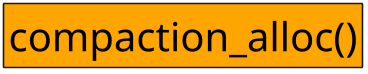 @startuml
scale 1/2

skinparam Component {
    Style rectangle
    FontSize 80
    BorderThickness 3.2
    BackgroundColor Orange
}

[compaction_alloc()]
@enduml
